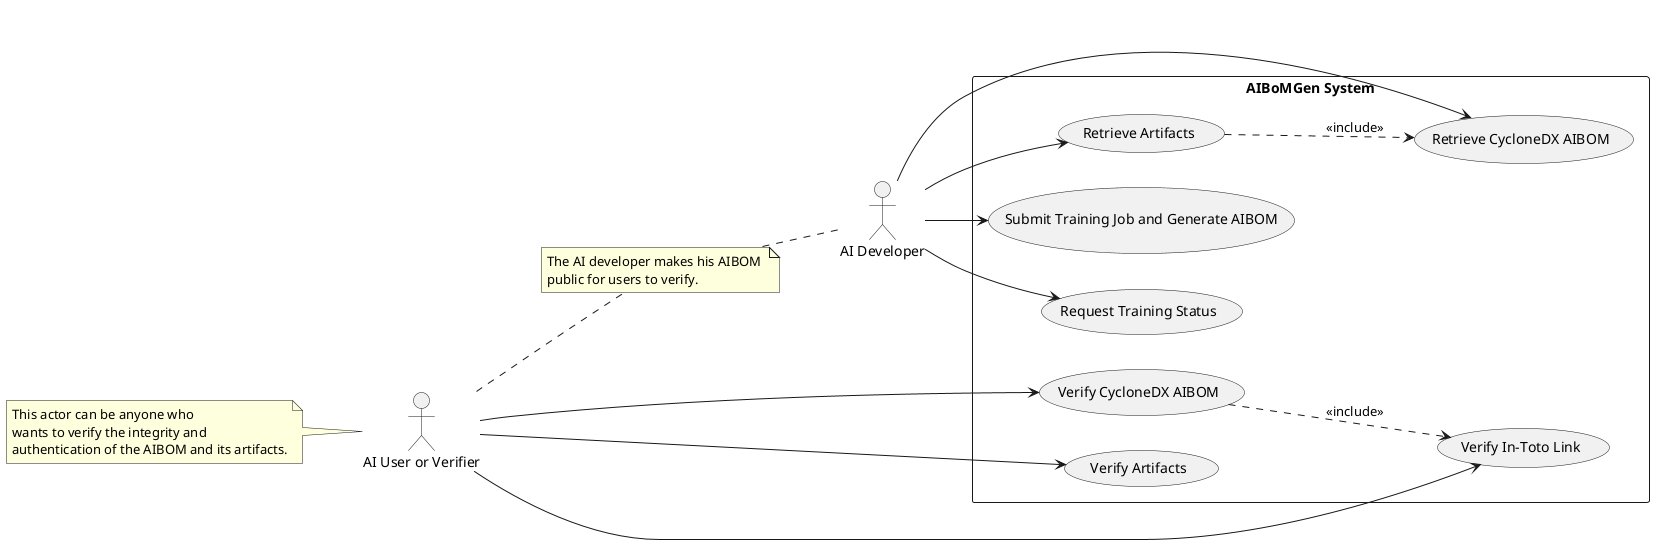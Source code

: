 @startuml usecase

left to right direction
skinparam linetype straight
actor "AI Developer" as Developer
actor "AI User or Verifier" as User

note "The AI developer makes his AIBOM \npublic for users to verify." as Note
Developer .up. Note
Note .up. User


'(Prepare Input Files) as PrepareInputs
'(Defines a model.keras file) as ModelFile
'(Defines a dataset.csv file) as DatasetFile
'(Defines a datasetdefinition.yaml file) as DatasetDefinitionFile

'Developer --> PrepareInputs
'Developer --> ModelFile
'Developer --> DatasetFile
'Developer --> DatasetDefinitionFile
'PrepareInputs ..> ModelFile : <<include>>
'PrepareInputs ..> DatasetFile : <<include>>
'PrepareInputs ..> DatasetDefinitionFile : <<include>>


rectangle "AIBoMGen System" as AIBoMGenSystem {
    
    (Request Training Status) as RequestStatus
    (Retrieve Artifacts) as RetrieveArtifacts
    (Retrieve CycloneDX AIBOM) as RetrieveAIBOM
    (Submit Training Job and Generate AIBOM) as SubmitJob

    (Verify CycloneDX AIBOM) as VerifyAIBOM
    (Verify Artifacts) as VerifyArtifacts
    (Verify In-Toto Link) as VerifyInTotoLink
}
Developer --> RetrieveArtifacts

Developer --> SubmitJob
Developer --> RequestStatus
Developer --> RetrieveAIBOM
RetrieveArtifacts ..> RetrieveAIBOM : <<include>>


User --> VerifyAIBOM
User --> VerifyArtifacts
User --> VerifyInTotoLink

'SubmitJob ..> PrepareInputs : <<include>>
VerifyAIBOM ..> VerifyInTotoLink : <<include>>

note left of User : This actor can be anyone who \nwants to verify the integrity and \nauthentication of the AIBOM and its artifacts.



@enduml